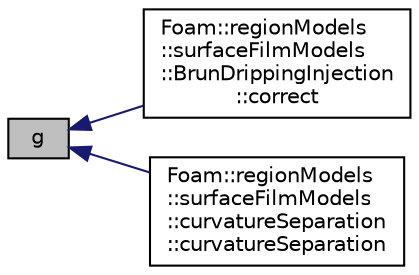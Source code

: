 digraph "g"
{
  bgcolor="transparent";
  edge [fontname="Helvetica",fontsize="10",labelfontname="Helvetica",labelfontsize="10"];
  node [fontname="Helvetica",fontsize="10",shape=record];
  rankdir="LR";
  Node405 [label="g",height=0.2,width=0.4,color="black", fillcolor="grey75", style="filled", fontcolor="black"];
  Node405 -> Node406 [dir="back",color="midnightblue",fontsize="10",style="solid",fontname="Helvetica"];
  Node406 [label="Foam::regionModels\l::surfaceFilmModels\l::BrunDrippingInjection\l::correct",height=0.2,width=0.4,color="black",URL="$a30169.html#a8c67db65404877aac3731246ffb15754",tooltip="Correct. "];
  Node405 -> Node407 [dir="back",color="midnightblue",fontsize="10",style="solid",fontname="Helvetica"];
  Node407 [label="Foam::regionModels\l::surfaceFilmModels\l::curvatureSeparation\l::curvatureSeparation",height=0.2,width=0.4,color="black",URL="$a30173.html#a9222f6abd6732386986265a43f56ea30",tooltip="Construct from surface film model. "];
}
